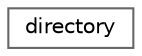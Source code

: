 digraph "Graphical Class Hierarchy"
{
 // LATEX_PDF_SIZE
  bgcolor="transparent";
  edge [fontname=Helvetica,fontsize=10,labelfontname=Helvetica,labelfontsize=10];
  node [fontname=Helvetica,fontsize=10,shape=box,height=0.2,width=0.4];
  rankdir="LR";
  Node0 [id="Node000000",label="directory",height=0.2,width=0.4,color="grey40", fillcolor="white", style="filled",URL="$class_c_o_f_f_i_1_1directory.html",tooltip="Class for accessing an image data directory."];
}
